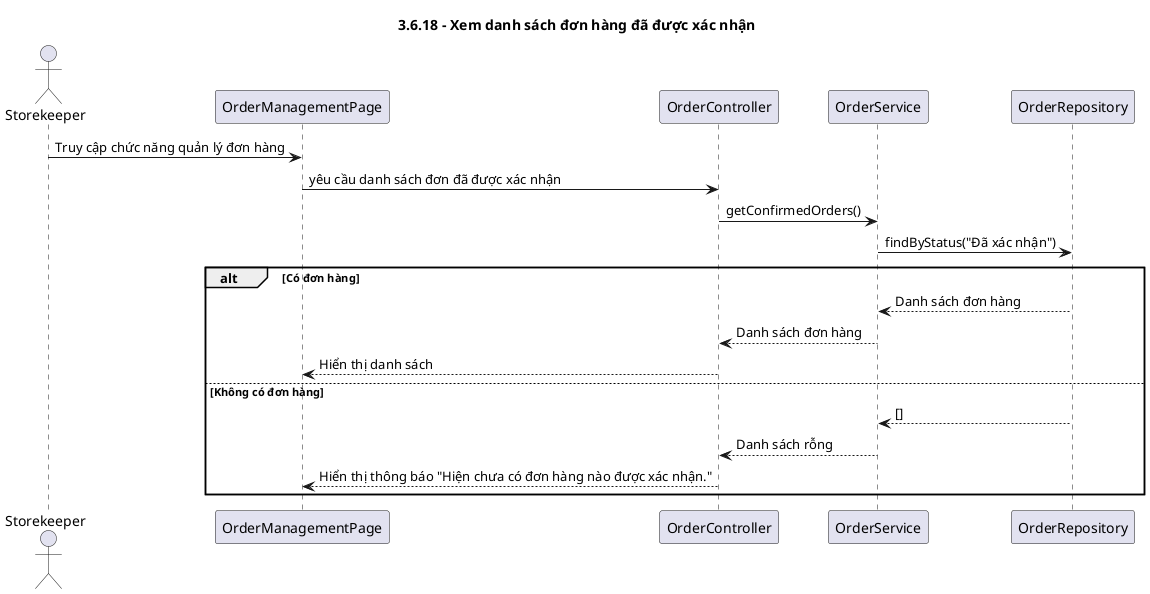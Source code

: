 @startuml
title 3.6.18 - Xem danh sách đơn hàng đã được xác nhận

actor Storekeeper
participant "OrderManagementPage" as OMP
participant "OrderController" as OC
participant "OrderService" as OS
participant "OrderRepository" as OR

Storekeeper -> OMP: Truy cập chức năng quản lý đơn hàng
OMP -> OC: yêu cầu danh sách đơn đã được xác nhận
OC -> OS: getConfirmedOrders()
OS -> OR: findByStatus("Đã xác nhận")

alt Có đơn hàng
    OR --> OS: Danh sách đơn hàng
    OS --> OC: Danh sách đơn hàng
    OC --> OMP: Hiển thị danh sách
else Không có đơn hàng
    OR --> OS: []
    OS --> OC: Danh sách rỗng
    OC --> OMP: Hiển thị thông báo "Hiện chưa có đơn hàng nào được xác nhận."
end

@enduml
